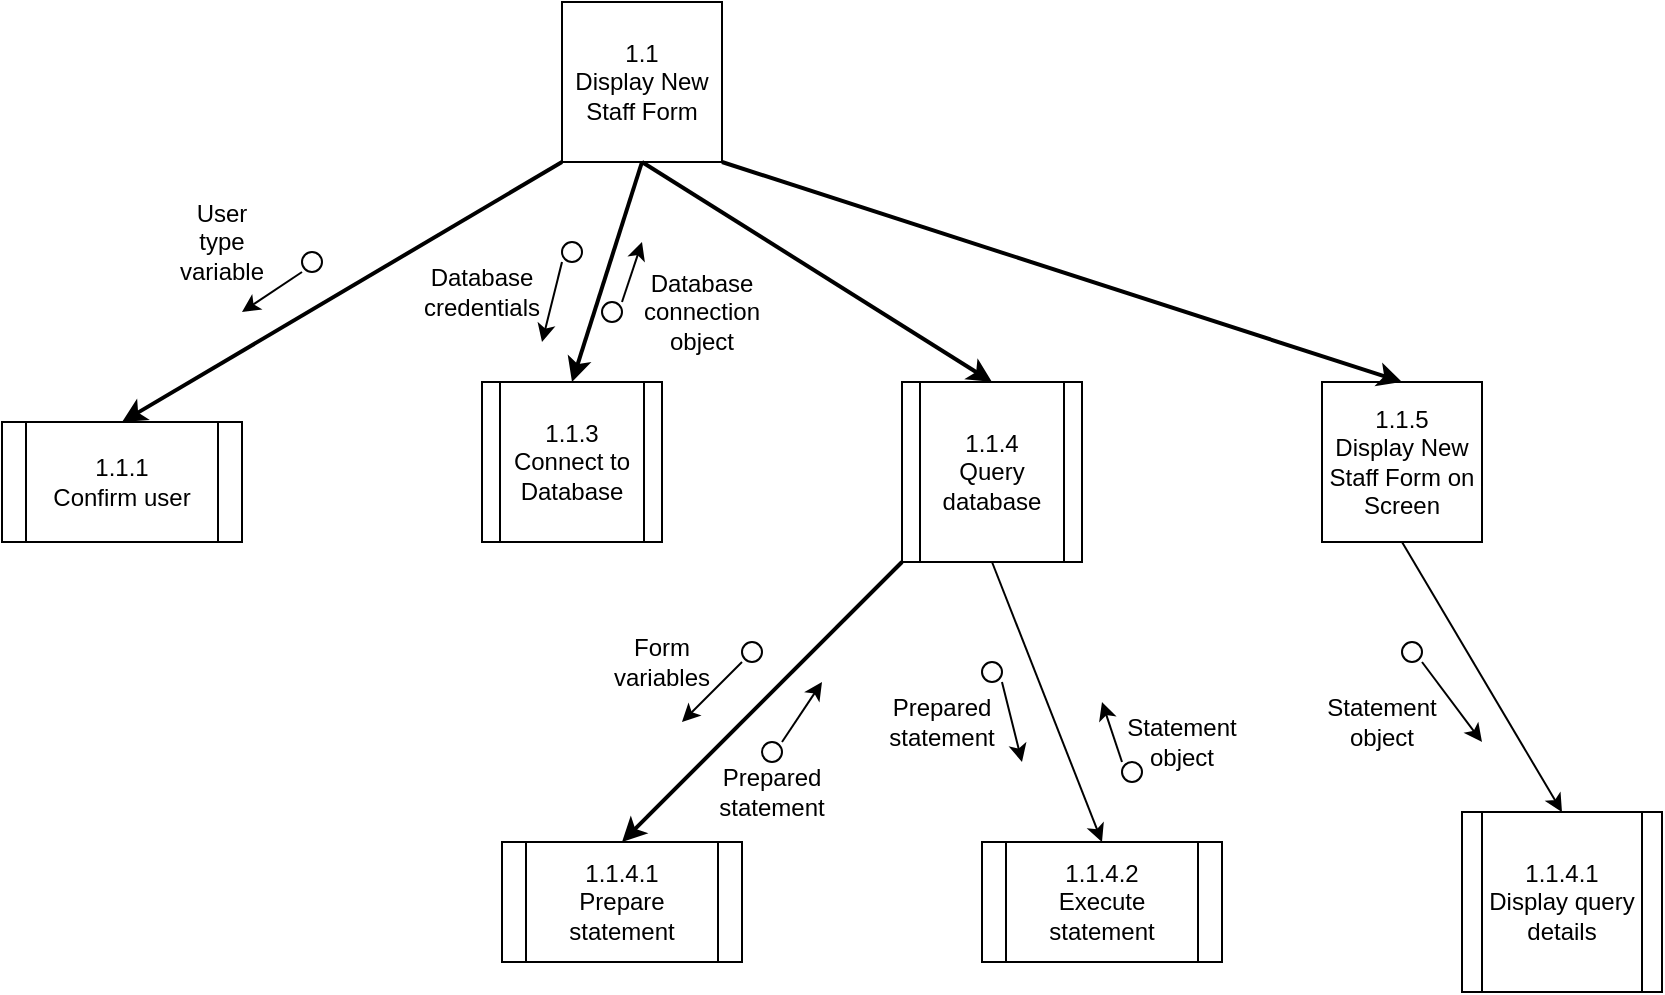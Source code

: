 <mxfile version="12.7.0" type="github" pages="2">
  <diagram id="Qw9qsAwoKkiPCp3U7Go1" name="1.1: Display New Staff Form">
    <mxGraphModel dx="1102" dy="614" grid="1" gridSize="10" guides="1" tooltips="1" connect="1" arrows="1" fold="1" page="1" pageScale="1" pageWidth="850" pageHeight="1100" math="0" shadow="0">
      <root>
        <mxCell id="0"/>
        <mxCell id="1" parent="0"/>
        <mxCell id="wwSS5YBvJb73tgBvLFl6-26" value="1.1&lt;br&gt;Display New Staff Form" style="whiteSpace=wrap;html=1;aspect=fixed;" parent="1" vertex="1">
          <mxGeometry x="430" y="90" width="80" height="80" as="geometry"/>
        </mxCell>
        <mxCell id="wwSS5YBvJb73tgBvLFl6-28" value="1.1.5&lt;br&gt;Display New Staff Form on Screen" style="whiteSpace=wrap;html=1;aspect=fixed;" parent="1" vertex="1">
          <mxGeometry x="810" y="280" width="80" height="80" as="geometry"/>
        </mxCell>
        <mxCell id="wwSS5YBvJb73tgBvLFl6-30" value="" style="endArrow=classic;html=1;exitX=1;exitY=1;exitDx=0;exitDy=0;strokeWidth=2;entryX=0.5;entryY=0;entryDx=0;entryDy=0;" parent="1" source="wwSS5YBvJb73tgBvLFl6-26" target="wwSS5YBvJb73tgBvLFl6-28" edge="1">
          <mxGeometry width="50" height="50" relative="1" as="geometry">
            <mxPoint x="570" y="260" as="sourcePoint"/>
            <mxPoint x="595" y="290" as="targetPoint"/>
          </mxGeometry>
        </mxCell>
        <mxCell id="wwSS5YBvJb73tgBvLFl6-31" value="" style="endArrow=classic;html=1;exitX=0;exitY=1;exitDx=0;exitDy=0;entryX=0.5;entryY=0;entryDx=0;entryDy=0;strokeWidth=2;" parent="1" source="wwSS5YBvJb73tgBvLFl6-26" target="kPWo9Jy2WzOMJjkFZzy3-1" edge="1">
          <mxGeometry width="50" height="50" relative="1" as="geometry">
            <mxPoint x="320" y="210" as="sourcePoint"/>
            <mxPoint x="275" y="290" as="targetPoint"/>
          </mxGeometry>
        </mxCell>
        <mxCell id="wwSS5YBvJb73tgBvLFl6-37" value="" style="endArrow=classic;html=1;" parent="1" edge="1">
          <mxGeometry width="50" height="50" relative="1" as="geometry">
            <mxPoint x="420" y="535" as="sourcePoint"/>
            <mxPoint x="420" y="535" as="targetPoint"/>
          </mxGeometry>
        </mxCell>
        <mxCell id="wwSS5YBvJb73tgBvLFl6-43" value="" style="endArrow=classic;html=1;strokeWidth=2;entryX=0.5;entryY=0;entryDx=0;entryDy=0;exitX=0.5;exitY=1;exitDx=0;exitDy=0;" parent="1" source="wwSS5YBvJb73tgBvLFl6-26" target="wwSS5YBvJb73tgBvLFl6-46" edge="1">
          <mxGeometry width="50" height="50" relative="1" as="geometry">
            <mxPoint x="490" y="170" as="sourcePoint"/>
            <mxPoint x="530" y="290" as="targetPoint"/>
          </mxGeometry>
        </mxCell>
        <mxCell id="wwSS5YBvJb73tgBvLFl6-44" value="1.1.4.1&lt;br&gt;Display query details" style="shape=process;whiteSpace=wrap;html=1;backgroundOutline=1;" parent="1" vertex="1">
          <mxGeometry x="880" y="495" width="100" height="90" as="geometry"/>
        </mxCell>
        <mxCell id="wwSS5YBvJb73tgBvLFl6-45" value="" style="endArrow=classic;html=1;strokeWidth=2;entryX=0.5;entryY=0;entryDx=0;entryDy=0;exitX=0;exitY=1;exitDx=0;exitDy=0;" parent="1" source="wwSS5YBvJb73tgBvLFl6-46" target="kPWo9Jy2WzOMJjkFZzy3-24" edge="1">
          <mxGeometry width="50" height="50" relative="1" as="geometry">
            <mxPoint x="635" y="370" as="sourcePoint"/>
            <mxPoint x="740" y="462.5" as="targetPoint"/>
          </mxGeometry>
        </mxCell>
        <mxCell id="wwSS5YBvJb73tgBvLFl6-46" value="1.1.4&lt;br&gt;Query database" style="shape=process;whiteSpace=wrap;html=1;backgroundOutline=1;" parent="1" vertex="1">
          <mxGeometry x="600" y="280" width="90" height="90" as="geometry"/>
        </mxCell>
        <mxCell id="wwSS5YBvJb73tgBvLFl6-49" value="1.1.3&lt;br&gt;Connect to Database" style="shape=process;whiteSpace=wrap;html=1;backgroundOutline=1;" parent="1" vertex="1">
          <mxGeometry x="390" y="280" width="90" height="80" as="geometry"/>
        </mxCell>
        <mxCell id="wwSS5YBvJb73tgBvLFl6-50" value="" style="endArrow=classic;html=1;strokeWidth=2;entryX=0.5;entryY=0;entryDx=0;entryDy=0;exitX=0.5;exitY=1;exitDx=0;exitDy=0;" parent="1" source="wwSS5YBvJb73tgBvLFl6-26" target="wwSS5YBvJb73tgBvLFl6-49" edge="1">
          <mxGeometry width="50" height="50" relative="1" as="geometry">
            <mxPoint x="387.5" y="170" as="sourcePoint"/>
            <mxPoint x="552.5" y="290" as="targetPoint"/>
          </mxGeometry>
        </mxCell>
        <mxCell id="kPWo9Jy2WzOMJjkFZzy3-1" value="1.1.1&lt;br&gt;Confirm user" style="shape=process;whiteSpace=wrap;html=1;backgroundOutline=1;" vertex="1" parent="1">
          <mxGeometry x="150" y="300" width="120" height="60" as="geometry"/>
        </mxCell>
        <mxCell id="kPWo9Jy2WzOMJjkFZzy3-2" value="" style="endArrow=classic;html=1;" edge="1" parent="1">
          <mxGeometry width="50" height="50" relative="1" as="geometry">
            <mxPoint x="300" y="225" as="sourcePoint"/>
            <mxPoint x="270" y="245" as="targetPoint"/>
          </mxGeometry>
        </mxCell>
        <mxCell id="kPWo9Jy2WzOMJjkFZzy3-7" value="" style="ellipse;whiteSpace=wrap;html=1;aspect=fixed;" vertex="1" parent="1">
          <mxGeometry x="850" y="410" width="10" height="10" as="geometry"/>
        </mxCell>
        <mxCell id="kPWo9Jy2WzOMJjkFZzy3-8" value="" style="ellipse;whiteSpace=wrap;html=1;aspect=fixed;" vertex="1" parent="1">
          <mxGeometry x="640" y="420" width="10" height="10" as="geometry"/>
        </mxCell>
        <mxCell id="kPWo9Jy2WzOMJjkFZzy3-9" value="" style="ellipse;whiteSpace=wrap;html=1;aspect=fixed;" vertex="1" parent="1">
          <mxGeometry x="710" y="470" width="10" height="10" as="geometry"/>
        </mxCell>
        <mxCell id="kPWo9Jy2WzOMJjkFZzy3-10" value="" style="ellipse;whiteSpace=wrap;html=1;aspect=fixed;" vertex="1" parent="1">
          <mxGeometry x="520" y="410" width="10" height="10" as="geometry"/>
        </mxCell>
        <mxCell id="kPWo9Jy2WzOMJjkFZzy3-11" value="" style="ellipse;whiteSpace=wrap;html=1;aspect=fixed;" vertex="1" parent="1">
          <mxGeometry x="530" y="460" width="10" height="10" as="geometry"/>
        </mxCell>
        <mxCell id="kPWo9Jy2WzOMJjkFZzy3-12" value="" style="ellipse;whiteSpace=wrap;html=1;aspect=fixed;" vertex="1" parent="1">
          <mxGeometry x="450" y="240" width="10" height="10" as="geometry"/>
        </mxCell>
        <mxCell id="kPWo9Jy2WzOMJjkFZzy3-13" value="" style="ellipse;whiteSpace=wrap;html=1;aspect=fixed;" vertex="1" parent="1">
          <mxGeometry x="430" y="210" width="10" height="10" as="geometry"/>
        </mxCell>
        <mxCell id="kPWo9Jy2WzOMJjkFZzy3-15" value="" style="ellipse;whiteSpace=wrap;html=1;aspect=fixed;" vertex="1" parent="1">
          <mxGeometry x="300" y="215" width="10" height="10" as="geometry"/>
        </mxCell>
        <mxCell id="kPWo9Jy2WzOMJjkFZzy3-16" value="User type variable" style="text;html=1;strokeColor=none;fillColor=none;align=center;verticalAlign=middle;whiteSpace=wrap;rounded=0;" vertex="1" parent="1">
          <mxGeometry x="240" y="200" width="40" height="20" as="geometry"/>
        </mxCell>
        <mxCell id="kPWo9Jy2WzOMJjkFZzy3-19" value="Database credentials" style="text;html=1;strokeColor=none;fillColor=none;align=center;verticalAlign=middle;whiteSpace=wrap;rounded=0;" vertex="1" parent="1">
          <mxGeometry x="370" y="225" width="40" height="20" as="geometry"/>
        </mxCell>
        <mxCell id="kPWo9Jy2WzOMJjkFZzy3-20" value="" style="endArrow=classic;html=1;" edge="1" parent="1">
          <mxGeometry width="50" height="50" relative="1" as="geometry">
            <mxPoint x="430" y="220" as="sourcePoint"/>
            <mxPoint x="420" y="260" as="targetPoint"/>
          </mxGeometry>
        </mxCell>
        <mxCell id="kPWo9Jy2WzOMJjkFZzy3-21" value="" style="endArrow=classic;html=1;" edge="1" parent="1">
          <mxGeometry width="50" height="50" relative="1" as="geometry">
            <mxPoint x="460" y="240" as="sourcePoint"/>
            <mxPoint x="470" y="210" as="targetPoint"/>
          </mxGeometry>
        </mxCell>
        <mxCell id="kPWo9Jy2WzOMJjkFZzy3-22" value="Database connection object" style="text;html=1;strokeColor=none;fillColor=none;align=center;verticalAlign=middle;whiteSpace=wrap;rounded=0;" vertex="1" parent="1">
          <mxGeometry x="480" y="235" width="40" height="20" as="geometry"/>
        </mxCell>
        <mxCell id="kPWo9Jy2WzOMJjkFZzy3-23" value="" style="endArrow=classic;html=1;" edge="1" parent="1">
          <mxGeometry width="50" height="50" relative="1" as="geometry">
            <mxPoint x="540" y="460" as="sourcePoint"/>
            <mxPoint x="560" y="430" as="targetPoint"/>
          </mxGeometry>
        </mxCell>
        <mxCell id="kPWo9Jy2WzOMJjkFZzy3-24" value="1.1.4.1&lt;br&gt;Prepare statement" style="shape=process;whiteSpace=wrap;html=1;backgroundOutline=1;" vertex="1" parent="1">
          <mxGeometry x="400" y="510" width="120" height="60" as="geometry"/>
        </mxCell>
        <mxCell id="kPWo9Jy2WzOMJjkFZzy3-25" value="1.1.4.2&lt;br&gt;Execute statement" style="shape=process;whiteSpace=wrap;html=1;backgroundOutline=1;" vertex="1" parent="1">
          <mxGeometry x="640" y="510" width="120" height="60" as="geometry"/>
        </mxCell>
        <mxCell id="kPWo9Jy2WzOMJjkFZzy3-27" value="" style="endArrow=classic;html=1;" edge="1" parent="1">
          <mxGeometry width="50" height="50" relative="1" as="geometry">
            <mxPoint x="520" y="420" as="sourcePoint"/>
            <mxPoint x="490" y="450" as="targetPoint"/>
          </mxGeometry>
        </mxCell>
        <mxCell id="kPWo9Jy2WzOMJjkFZzy3-28" value="" style="endArrow=classic;html=1;exitX=0.5;exitY=1;exitDx=0;exitDy=0;entryX=0.5;entryY=0;entryDx=0;entryDy=0;" edge="1" parent="1" source="wwSS5YBvJb73tgBvLFl6-46" target="kPWo9Jy2WzOMJjkFZzy3-25">
          <mxGeometry width="50" height="50" relative="1" as="geometry">
            <mxPoint x="700" y="480" as="sourcePoint"/>
            <mxPoint x="750" y="430" as="targetPoint"/>
          </mxGeometry>
        </mxCell>
        <mxCell id="kPWo9Jy2WzOMJjkFZzy3-29" value="" style="endArrow=classic;html=1;" edge="1" parent="1">
          <mxGeometry width="50" height="50" relative="1" as="geometry">
            <mxPoint x="650" y="430" as="sourcePoint"/>
            <mxPoint x="660" y="470" as="targetPoint"/>
          </mxGeometry>
        </mxCell>
        <mxCell id="kPWo9Jy2WzOMJjkFZzy3-30" value="" style="endArrow=classic;html=1;" edge="1" parent="1">
          <mxGeometry width="50" height="50" relative="1" as="geometry">
            <mxPoint x="710" y="470" as="sourcePoint"/>
            <mxPoint x="700" y="440" as="targetPoint"/>
          </mxGeometry>
        </mxCell>
        <mxCell id="kPWo9Jy2WzOMJjkFZzy3-31" value="Form variables" style="text;html=1;strokeColor=none;fillColor=none;align=center;verticalAlign=middle;whiteSpace=wrap;rounded=0;" vertex="1" parent="1">
          <mxGeometry x="460" y="410" width="40" height="20" as="geometry"/>
        </mxCell>
        <mxCell id="kPWo9Jy2WzOMJjkFZzy3-32" value="Prepared statement" style="text;html=1;strokeColor=none;fillColor=none;align=center;verticalAlign=middle;whiteSpace=wrap;rounded=0;" vertex="1" parent="1">
          <mxGeometry x="515" y="475" width="40" height="20" as="geometry"/>
        </mxCell>
        <mxCell id="kPWo9Jy2WzOMJjkFZzy3-33" value="Prepared statement" style="text;html=1;strokeColor=none;fillColor=none;align=center;verticalAlign=middle;whiteSpace=wrap;rounded=0;" vertex="1" parent="1">
          <mxGeometry x="600" y="440" width="40" height="20" as="geometry"/>
        </mxCell>
        <mxCell id="kPWo9Jy2WzOMJjkFZzy3-34" value="Statement object" style="text;html=1;strokeColor=none;fillColor=none;align=center;verticalAlign=middle;whiteSpace=wrap;rounded=0;" vertex="1" parent="1">
          <mxGeometry x="720" y="450" width="40" height="20" as="geometry"/>
        </mxCell>
        <mxCell id="kPWo9Jy2WzOMJjkFZzy3-36" value="" style="endArrow=classic;html=1;exitX=0.5;exitY=1;exitDx=0;exitDy=0;entryX=0.5;entryY=0;entryDx=0;entryDy=0;" edge="1" parent="1" source="wwSS5YBvJb73tgBvLFl6-28" target="wwSS5YBvJb73tgBvLFl6-44">
          <mxGeometry width="50" height="50" relative="1" as="geometry">
            <mxPoint x="960" y="430" as="sourcePoint"/>
            <mxPoint x="1010" y="380" as="targetPoint"/>
          </mxGeometry>
        </mxCell>
        <mxCell id="kPWo9Jy2WzOMJjkFZzy3-37" value="Statement object" style="text;html=1;strokeColor=none;fillColor=none;align=center;verticalAlign=middle;whiteSpace=wrap;rounded=0;" vertex="1" parent="1">
          <mxGeometry x="820" y="440" width="40" height="20" as="geometry"/>
        </mxCell>
        <mxCell id="kPWo9Jy2WzOMJjkFZzy3-38" value="" style="endArrow=classic;html=1;" edge="1" parent="1">
          <mxGeometry width="50" height="50" relative="1" as="geometry">
            <mxPoint x="860" y="420" as="sourcePoint"/>
            <mxPoint x="890" y="460" as="targetPoint"/>
          </mxGeometry>
        </mxCell>
      </root>
    </mxGraphModel>
  </diagram>
  <diagram id="9Vf_p67YvRIqeWr83ixY" name="1.2 Add Staff Info Into Staff Table">
    <mxGraphModel dx="1952" dy="614" grid="1" gridSize="10" guides="1" tooltips="1" connect="1" arrows="1" fold="1" page="1" pageScale="1" pageWidth="850" pageHeight="1100" math="0" shadow="0">
      <root>
        <mxCell id="-GygDUzS8S4LPBGg6Kkc-0"/>
        <mxCell id="-GygDUzS8S4LPBGg6Kkc-1" parent="-GygDUzS8S4LPBGg6Kkc-0"/>
        <mxCell id="-GygDUzS8S4LPBGg6Kkc-2" value="1.2&lt;br&gt;Add Staff Info Into Staff Table" style="whiteSpace=wrap;html=1;aspect=fixed;" parent="-GygDUzS8S4LPBGg6Kkc-1" vertex="1">
          <mxGeometry x="420" y="70" width="80" height="80" as="geometry"/>
        </mxCell>
        <mxCell id="-GygDUzS8S4LPBGg6Kkc-7" value="" style="endArrow=classic;html=1;exitX=0.25;exitY=1;exitDx=0;exitDy=0;entryX=0.5;entryY=0;entryDx=0;entryDy=0;strokeWidth=2;" parent="-GygDUzS8S4LPBGg6Kkc-1" source="-GygDUzS8S4LPBGg6Kkc-2" target="-GygDUzS8S4LPBGg6Kkc-9" edge="1">
          <mxGeometry width="50" height="50" relative="1" as="geometry">
            <mxPoint x="310" y="190" as="sourcePoint"/>
            <mxPoint x="160" y="270" as="targetPoint"/>
          </mxGeometry>
        </mxCell>
        <mxCell id="-GygDUzS8S4LPBGg6Kkc-9" value="&lt;span style=&quot;white-space: normal&quot;&gt;1.2.1&lt;br&gt;&lt;/span&gt;Retrieve Submitted Form Data" style="shape=process;whiteSpace=wrap;html=1;backgroundOutline=1;" parent="-GygDUzS8S4LPBGg6Kkc-1" vertex="1">
          <mxGeometry x="160" y="270" width="90" height="80" as="geometry"/>
        </mxCell>
        <mxCell id="-GygDUzS8S4LPBGg6Kkc-15" value="&lt;span style=&quot;white-space: normal&quot;&gt;1.2.2&lt;br&gt;&lt;/span&gt;Verify Submitted Form Data" style="shape=process;whiteSpace=wrap;html=1;backgroundOutline=1;" parent="-GygDUzS8S4LPBGg6Kkc-1" vertex="1">
          <mxGeometry x="415" y="270" width="90" height="80" as="geometry"/>
        </mxCell>
        <mxCell id="-GygDUzS8S4LPBGg6Kkc-17" value="" style="endArrow=classic;html=1;exitX=0.5;exitY=1;exitDx=0;exitDy=0;entryX=0.5;entryY=0;entryDx=0;entryDy=0;strokeWidth=2;" parent="-GygDUzS8S4LPBGg6Kkc-1" source="-GygDUzS8S4LPBGg6Kkc-2" target="-GygDUzS8S4LPBGg6Kkc-15" edge="1">
          <mxGeometry width="50" height="50" relative="1" as="geometry">
            <mxPoint x="467.5" y="170" as="sourcePoint"/>
            <mxPoint x="262.5" y="290" as="targetPoint"/>
          </mxGeometry>
        </mxCell>
        <mxCell id="-GygDUzS8S4LPBGg6Kkc-18" value="" style="endArrow=classic;html=1;strokeWidth=2;entryX=0.5;entryY=0;entryDx=0;entryDy=0;exitX=0.75;exitY=1;exitDx=0;exitDy=0;" parent="-GygDUzS8S4LPBGg6Kkc-1" source="-GygDUzS8S4LPBGg6Kkc-2" target="RBZk8EdW8kiplYnRcdcY-0" edge="1">
          <mxGeometry width="50" height="50" relative="1" as="geometry">
            <mxPoint x="480" y="130" as="sourcePoint"/>
            <mxPoint x="560" y="270" as="targetPoint"/>
          </mxGeometry>
        </mxCell>
        <mxCell id="RBZk8EdW8kiplYnRcdcY-0" value="1.2.3&lt;br&gt;Insert Submitted Form Data Into Staff Table" style="whiteSpace=wrap;html=1;aspect=fixed;" parent="-GygDUzS8S4LPBGg6Kkc-1" vertex="1">
          <mxGeometry x="640" y="270" width="90" height="90" as="geometry"/>
        </mxCell>
        <mxCell id="97dr2EivWlVoPKoi6YJp-1" value="" style="endArrow=classic;html=1;curved=1;" parent="-GygDUzS8S4LPBGg6Kkc-1" edge="1">
          <mxGeometry width="50" height="50" relative="1" as="geometry">
            <mxPoint x="455" y="150.0" as="sourcePoint"/>
            <mxPoint x="430" y="150" as="targetPoint"/>
            <Array as="points">
              <mxPoint x="490" y="160"/>
              <mxPoint x="470" y="180"/>
              <mxPoint x="410" y="180"/>
              <mxPoint x="400" y="160"/>
            </Array>
          </mxGeometry>
        </mxCell>
        <mxCell id="skDZwN-6ErSxvDQjEwVo-0" value="" style="endArrow=classic;html=1;" edge="1" parent="-GygDUzS8S4LPBGg6Kkc-1">
          <mxGeometry width="50" height="50" relative="1" as="geometry">
            <mxPoint x="-210" y="520" as="sourcePoint"/>
            <mxPoint x="-240" y="540" as="targetPoint"/>
          </mxGeometry>
        </mxCell>
        <mxCell id="skDZwN-6ErSxvDQjEwVo-1" value="" style="ellipse;whiteSpace=wrap;html=1;aspect=fixed;" vertex="1" parent="-GygDUzS8S4LPBGg6Kkc-1">
          <mxGeometry x="290" y="410" width="10" height="10" as="geometry"/>
        </mxCell>
        <mxCell id="skDZwN-6ErSxvDQjEwVo-2" value="" style="ellipse;whiteSpace=wrap;html=1;aspect=fixed;" vertex="1" parent="-GygDUzS8S4LPBGg6Kkc-1">
          <mxGeometry x="630" y="210" width="10" height="10" as="geometry"/>
        </mxCell>
        <mxCell id="skDZwN-6ErSxvDQjEwVo-3" value="" style="ellipse;whiteSpace=wrap;html=1;aspect=fixed;" vertex="1" parent="-GygDUzS8S4LPBGg6Kkc-1">
          <mxGeometry x="560" y="210" width="10" height="10" as="geometry"/>
        </mxCell>
        <mxCell id="skDZwN-6ErSxvDQjEwVo-4" value="" style="ellipse;whiteSpace=wrap;html=1;aspect=fixed;fillColor=#000000;" vertex="1" parent="-GygDUzS8S4LPBGg6Kkc-1">
          <mxGeometry x="480" y="240" width="10" height="10" as="geometry"/>
        </mxCell>
        <mxCell id="skDZwN-6ErSxvDQjEwVo-5" value="" style="ellipse;whiteSpace=wrap;html=1;aspect=fixed;" vertex="1" parent="-GygDUzS8S4LPBGg6Kkc-1">
          <mxGeometry x="430" y="200" width="10" height="10" as="geometry"/>
        </mxCell>
        <mxCell id="skDZwN-6ErSxvDQjEwVo-6" value="" style="ellipse;whiteSpace=wrap;html=1;aspect=fixed;" vertex="1" parent="-GygDUzS8S4LPBGg6Kkc-1">
          <mxGeometry x="-200" y="560" width="10" height="10" as="geometry"/>
        </mxCell>
        <mxCell id="skDZwN-6ErSxvDQjEwVo-7" value="" style="ellipse;whiteSpace=wrap;html=1;aspect=fixed;" vertex="1" parent="-GygDUzS8S4LPBGg6Kkc-1">
          <mxGeometry x="-210" y="510" width="10" height="10" as="geometry"/>
        </mxCell>
        <mxCell id="skDZwN-6ErSxvDQjEwVo-8" value="" style="endArrow=classic;html=1;" edge="1" parent="-GygDUzS8S4LPBGg6Kkc-1">
          <mxGeometry width="50" height="50" relative="1" as="geometry">
            <mxPoint x="-190" y="565" as="sourcePoint"/>
            <mxPoint x="-150" y="535" as="targetPoint"/>
          </mxGeometry>
        </mxCell>
        <mxCell id="skDZwN-6ErSxvDQjEwVo-9" value="" style="endArrow=classic;html=1;" edge="1" parent="-GygDUzS8S4LPBGg6Kkc-1">
          <mxGeometry width="50" height="50" relative="1" as="geometry">
            <mxPoint x="434.5" y="210" as="sourcePoint"/>
            <mxPoint x="434.5" y="240" as="targetPoint"/>
          </mxGeometry>
        </mxCell>
        <mxCell id="skDZwN-6ErSxvDQjEwVo-10" value="" style="endArrow=classic;html=1;" edge="1" parent="-GygDUzS8S4LPBGg6Kkc-1">
          <mxGeometry width="50" height="50" relative="1" as="geometry">
            <mxPoint x="484.5" y="240" as="sourcePoint"/>
            <mxPoint x="484.5" y="200" as="targetPoint"/>
          </mxGeometry>
        </mxCell>
        <mxCell id="skDZwN-6ErSxvDQjEwVo-11" value="" style="endArrow=classic;html=1;" edge="1" parent="-GygDUzS8S4LPBGg6Kkc-1">
          <mxGeometry width="50" height="50" relative="1" as="geometry">
            <mxPoint x="570" y="220" as="sourcePoint"/>
            <mxPoint x="600" y="240" as="targetPoint"/>
          </mxGeometry>
        </mxCell>
        <mxCell id="skDZwN-6ErSxvDQjEwVo-12" value="" style="endArrow=classic;html=1;" edge="1" parent="-GygDUzS8S4LPBGg6Kkc-1">
          <mxGeometry width="50" height="50" relative="1" as="geometry">
            <mxPoint x="630" y="210" as="sourcePoint"/>
            <mxPoint x="590" y="190" as="targetPoint"/>
          </mxGeometry>
        </mxCell>
        <mxCell id="skDZwN-6ErSxvDQjEwVo-13" value="Form variables" style="text;html=1;strokeColor=none;fillColor=none;align=center;verticalAlign=middle;whiteSpace=wrap;rounded=0;" vertex="1" parent="-GygDUzS8S4LPBGg6Kkc-1">
          <mxGeometry x="-270" y="490" width="40" height="20" as="geometry"/>
        </mxCell>
        <mxCell id="skDZwN-6ErSxvDQjEwVo-15" value="1.2.1.1&lt;br&gt;Query database" style="shape=process;whiteSpace=wrap;html=1;backgroundOutline=1;" vertex="1" parent="-GygDUzS8S4LPBGg6Kkc-1">
          <mxGeometry x="-120" y="430" width="120" height="60" as="geometry"/>
        </mxCell>
        <mxCell id="skDZwN-6ErSxvDQjEwVo-16" value="12.1.1&lt;br&gt;Connect to database" style="shape=process;whiteSpace=wrap;html=1;backgroundOutline=1;" vertex="1" parent="-GygDUzS8S4LPBGg6Kkc-1">
          <mxGeometry x="-360" y="610" width="120" height="60" as="geometry"/>
        </mxCell>
        <mxCell id="skDZwN-6ErSxvDQjEwVo-17" value="12.1.2&lt;br&gt;Prepare statement" style="shape=process;whiteSpace=wrap;html=1;backgroundOutline=1;" vertex="1" parent="-GygDUzS8S4LPBGg6Kkc-1">
          <mxGeometry x="-120" y="610" width="120" height="60" as="geometry"/>
        </mxCell>
        <mxCell id="skDZwN-6ErSxvDQjEwVo-18" value="&lt;span style=&quot;white-space: normal&quot;&gt;12.1.3&lt;/span&gt;&lt;br style=&quot;white-space: normal&quot;&gt;&lt;span style=&quot;white-space: normal&quot;&gt;Execute statement&lt;/span&gt;" style="shape=process;whiteSpace=wrap;html=1;backgroundOutline=1;fillColor=#FFFFFF;" vertex="1" parent="-GygDUzS8S4LPBGg6Kkc-1">
          <mxGeometry x="120" y="610" width="120" height="60" as="geometry"/>
        </mxCell>
        <mxCell id="skDZwN-6ErSxvDQjEwVo-19" value="" style="endArrow=classic;html=1;entryX=0.5;entryY=0;entryDx=0;entryDy=0;exitX=0;exitY=1;exitDx=0;exitDy=0;" edge="1" parent="-GygDUzS8S4LPBGg6Kkc-1" source="-GygDUzS8S4LPBGg6Kkc-9" target="skDZwN-6ErSxvDQjEwVo-15">
          <mxGeometry width="50" height="50" relative="1" as="geometry">
            <mxPoint x="70" y="370" as="sourcePoint"/>
            <mxPoint x="120" y="320" as="targetPoint"/>
          </mxGeometry>
        </mxCell>
        <mxCell id="skDZwN-6ErSxvDQjEwVo-20" value="" style="endArrow=classic;html=1;exitX=0;exitY=1;exitDx=0;exitDy=0;entryX=0.5;entryY=0;entryDx=0;entryDy=0;" edge="1" parent="-GygDUzS8S4LPBGg6Kkc-1" source="skDZwN-6ErSxvDQjEwVo-15" target="skDZwN-6ErSxvDQjEwVo-16">
          <mxGeometry width="50" height="50" relative="1" as="geometry">
            <mxPoint x="-280" y="570" as="sourcePoint"/>
            <mxPoint x="-230" y="520" as="targetPoint"/>
          </mxGeometry>
        </mxCell>
        <mxCell id="skDZwN-6ErSxvDQjEwVo-21" value="" style="endArrow=classic;html=1;exitX=0.5;exitY=1;exitDx=0;exitDy=0;entryX=0.5;entryY=0;entryDx=0;entryDy=0;" edge="1" parent="-GygDUzS8S4LPBGg6Kkc-1" source="skDZwN-6ErSxvDQjEwVo-15" target="skDZwN-6ErSxvDQjEwVo-17">
          <mxGeometry width="50" height="50" relative="1" as="geometry">
            <mxPoint x="-60" y="610" as="sourcePoint"/>
            <mxPoint x="-10" y="560" as="targetPoint"/>
          </mxGeometry>
        </mxCell>
        <mxCell id="skDZwN-6ErSxvDQjEwVo-22" value="" style="endArrow=classic;html=1;exitX=1;exitY=1;exitDx=0;exitDy=0;entryX=0.5;entryY=0;entryDx=0;entryDy=0;" edge="1" parent="-GygDUzS8S4LPBGg6Kkc-1" source="skDZwN-6ErSxvDQjEwVo-15" target="skDZwN-6ErSxvDQjEwVo-18">
          <mxGeometry width="50" height="50" relative="1" as="geometry">
            <mxPoint x="120" y="580" as="sourcePoint"/>
            <mxPoint x="170" y="530" as="targetPoint"/>
          </mxGeometry>
        </mxCell>
        <mxCell id="skDZwN-6ErSxvDQjEwVo-23" value="Database connection" style="text;html=1;strokeColor=none;fillColor=none;align=center;verticalAlign=middle;whiteSpace=wrap;rounded=0;" vertex="1" parent="-GygDUzS8S4LPBGg6Kkc-1">
          <mxGeometry x="-225" y="580" width="40" height="20" as="geometry"/>
        </mxCell>
        <mxCell id="skDZwN-6ErSxvDQjEwVo-24" value="" style="endArrow=classic;html=1;" edge="1" parent="-GygDUzS8S4LPBGg6Kkc-1">
          <mxGeometry width="50" height="50" relative="1" as="geometry">
            <mxPoint x="-75.5" y="550" as="sourcePoint"/>
            <mxPoint x="-75.5" y="580" as="targetPoint"/>
          </mxGeometry>
        </mxCell>
        <mxCell id="skDZwN-6ErSxvDQjEwVo-25" value="" style="ellipse;whiteSpace=wrap;html=1;aspect=fixed;" vertex="1" parent="-GygDUzS8S4LPBGg6Kkc-1">
          <mxGeometry x="300" y="410" width="10" height="10" as="geometry"/>
        </mxCell>
        <mxCell id="skDZwN-6ErSxvDQjEwVo-26" value="" style="ellipse;whiteSpace=wrap;html=1;aspect=fixed;" vertex="1" parent="-GygDUzS8S4LPBGg6Kkc-1">
          <mxGeometry x="300" y="400" width="10" height="10" as="geometry"/>
        </mxCell>
        <mxCell id="skDZwN-6ErSxvDQjEwVo-27" value="" style="ellipse;whiteSpace=wrap;html=1;aspect=fixed;" vertex="1" parent="-GygDUzS8S4LPBGg6Kkc-1">
          <mxGeometry x="290" y="400" width="10" height="10" as="geometry"/>
        </mxCell>
        <mxCell id="skDZwN-6ErSxvDQjEwVo-28" value="" style="ellipse;whiteSpace=wrap;html=1;aspect=fixed;" vertex="1" parent="-GygDUzS8S4LPBGg6Kkc-1">
          <mxGeometry x="280" y="400" width="10" height="10" as="geometry"/>
        </mxCell>
        <mxCell id="skDZwN-6ErSxvDQjEwVo-29" value="" style="ellipse;whiteSpace=wrap;html=1;aspect=fixed;" vertex="1" parent="-GygDUzS8S4LPBGg6Kkc-1">
          <mxGeometry x="280" y="410" width="10" height="10" as="geometry"/>
        </mxCell>
        <mxCell id="skDZwN-6ErSxvDQjEwVo-30" value="" style="ellipse;whiteSpace=wrap;html=1;aspect=fixed;" vertex="1" parent="-GygDUzS8S4LPBGg6Kkc-1">
          <mxGeometry x="125" y="555" width="10" height="10" as="geometry"/>
        </mxCell>
        <mxCell id="skDZwN-6ErSxvDQjEwVo-31" value="" style="ellipse;whiteSpace=wrap;html=1;aspect=fixed;" vertex="1" parent="-GygDUzS8S4LPBGg6Kkc-1">
          <mxGeometry x="80" y="560" width="10" height="10" as="geometry"/>
        </mxCell>
        <mxCell id="skDZwN-6ErSxvDQjEwVo-32" value="" style="ellipse;whiteSpace=wrap;html=1;aspect=fixed;direction=south;" vertex="1" parent="-GygDUzS8S4LPBGg6Kkc-1">
          <mxGeometry x="-40" y="570" width="10" height="10" as="geometry"/>
        </mxCell>
        <mxCell id="skDZwN-6ErSxvDQjEwVo-33" value="" style="ellipse;whiteSpace=wrap;html=1;aspect=fixed;" vertex="1" parent="-GygDUzS8S4LPBGg6Kkc-1">
          <mxGeometry x="-80" y="540" width="10" height="10" as="geometry"/>
        </mxCell>
        <mxCell id="skDZwN-6ErSxvDQjEwVo-34" value="" style="endArrow=classic;html=1;" edge="1" parent="-GygDUzS8S4LPBGg6Kkc-1">
          <mxGeometry width="50" height="50" relative="1" as="geometry">
            <mxPoint x="-35.5" y="570" as="sourcePoint"/>
            <mxPoint x="-35.5" y="540" as="targetPoint"/>
          </mxGeometry>
        </mxCell>
        <mxCell id="skDZwN-6ErSxvDQjEwVo-35" value="Database connection" style="text;html=1;strokeColor=none;fillColor=none;align=center;verticalAlign=middle;whiteSpace=wrap;rounded=0;" vertex="1" parent="-GygDUzS8S4LPBGg6Kkc-1">
          <mxGeometry x="-130" y="555" width="40" height="20" as="geometry"/>
        </mxCell>
        <mxCell id="skDZwN-6ErSxvDQjEwVo-36" value="Prepared statement" style="text;html=1;strokeColor=none;fillColor=none;align=center;verticalAlign=middle;whiteSpace=wrap;rounded=0;" vertex="1" parent="-GygDUzS8S4LPBGg6Kkc-1">
          <mxGeometry x="-20" y="550" width="40" height="20" as="geometry"/>
        </mxCell>
        <mxCell id="skDZwN-6ErSxvDQjEwVo-37" value="" style="endArrow=classic;html=1;" edge="1" parent="-GygDUzS8S4LPBGg6Kkc-1">
          <mxGeometry width="50" height="50" relative="1" as="geometry">
            <mxPoint x="90" y="570" as="sourcePoint"/>
            <mxPoint x="120" y="590" as="targetPoint"/>
          </mxGeometry>
        </mxCell>
        <mxCell id="skDZwN-6ErSxvDQjEwVo-38" value="Prepared statement" style="text;html=1;strokeColor=none;fillColor=none;align=center;verticalAlign=middle;whiteSpace=wrap;rounded=0;" vertex="1" parent="-GygDUzS8S4LPBGg6Kkc-1">
          <mxGeometry x="40" y="580" width="40" height="20" as="geometry"/>
        </mxCell>
        <mxCell id="skDZwN-6ErSxvDQjEwVo-39" value="Statement object" style="text;html=1;strokeColor=none;fillColor=none;align=center;verticalAlign=middle;whiteSpace=wrap;rounded=0;" vertex="1" parent="-GygDUzS8S4LPBGg6Kkc-1">
          <mxGeometry x="120" y="520" width="40" height="20" as="geometry"/>
        </mxCell>
        <mxCell id="skDZwN-6ErSxvDQjEwVo-40" value="" style="endArrow=classic;html=1;" edge="1" parent="-GygDUzS8S4LPBGg6Kkc-1">
          <mxGeometry width="50" height="50" relative="1" as="geometry">
            <mxPoint x="125" y="555" as="sourcePoint"/>
            <mxPoint x="85" y="535" as="targetPoint"/>
          </mxGeometry>
        </mxCell>
      </root>
    </mxGraphModel>
  </diagram>
</mxfile>
